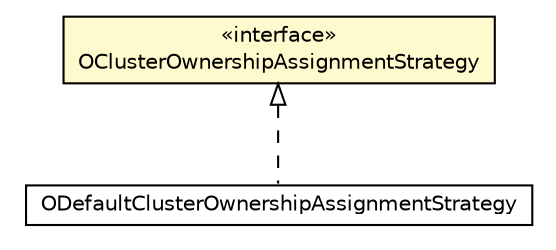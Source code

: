 #!/usr/local/bin/dot
#
# Class diagram 
# Generated by UMLGraph version R5_6-24-gf6e263 (http://www.umlgraph.org/)
#

digraph G {
	edge [fontname="Helvetica",fontsize=10,labelfontname="Helvetica",labelfontsize=10];
	node [fontname="Helvetica",fontsize=10,shape=plaintext];
	nodesep=0.25;
	ranksep=0.5;
	// com.orientechnologies.orient.server.distributed.impl.ODefaultClusterOwnershipAssignmentStrategy
	c922487 [label=<<table title="com.orientechnologies.orient.server.distributed.impl.ODefaultClusterOwnershipAssignmentStrategy" border="0" cellborder="1" cellspacing="0" cellpadding="2" port="p" href="./ODefaultClusterOwnershipAssignmentStrategy.html">
		<tr><td><table border="0" cellspacing="0" cellpadding="1">
<tr><td align="center" balign="center"> ODefaultClusterOwnershipAssignmentStrategy </td></tr>
		</table></td></tr>
		</table>>, URL="./ODefaultClusterOwnershipAssignmentStrategy.html", fontname="Helvetica", fontcolor="black", fontsize=10.0];
	// com.orientechnologies.orient.server.distributed.impl.OClusterOwnershipAssignmentStrategy
	c922491 [label=<<table title="com.orientechnologies.orient.server.distributed.impl.OClusterOwnershipAssignmentStrategy" border="0" cellborder="1" cellspacing="0" cellpadding="2" port="p" bgcolor="lemonChiffon" href="./OClusterOwnershipAssignmentStrategy.html">
		<tr><td><table border="0" cellspacing="0" cellpadding="1">
<tr><td align="center" balign="center"> &#171;interface&#187; </td></tr>
<tr><td align="center" balign="center"> OClusterOwnershipAssignmentStrategy </td></tr>
		</table></td></tr>
		</table>>, URL="./OClusterOwnershipAssignmentStrategy.html", fontname="Helvetica", fontcolor="black", fontsize=10.0];
	//com.orientechnologies.orient.server.distributed.impl.ODefaultClusterOwnershipAssignmentStrategy implements com.orientechnologies.orient.server.distributed.impl.OClusterOwnershipAssignmentStrategy
	c922491:p -> c922487:p [dir=back,arrowtail=empty,style=dashed];
}

